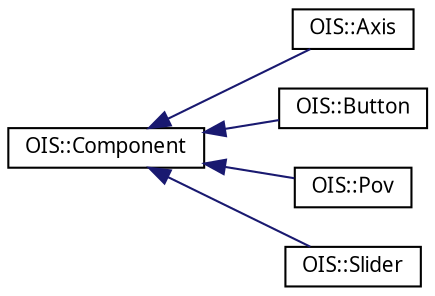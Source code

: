 digraph G
{
  edge [fontname="FreeSans.ttf",fontsize=10,labelfontname="FreeSans.ttf",labelfontsize=10];
  node [fontname="FreeSans.ttf",fontsize=10,shape=record];
  rankdir=LR;
  Node1 [label="OIS::Component",height=0.2,width=0.4,color="black", fillcolor="white", style="filled",URL="$structOIS_1_1Component.html",tooltip="Base of all device components (button, axis, etc)."];
  Node1 -> Node2 [dir=back,color="midnightblue",fontsize=10,style="solid",fontname="FreeSans.ttf"];
  Node2 [label="OIS::Axis",height=0.2,width=0.4,color="black", fillcolor="white", style="filled",URL="$structOIS_1_1Axis.html",tooltip="Axis component."];
  Node1 -> Node3 [dir=back,color="midnightblue",fontsize=10,style="solid",fontname="FreeSans.ttf"];
  Node3 [label="OIS::Button",height=0.2,width=0.4,color="black", fillcolor="white", style="filled",URL="$structOIS_1_1Button.html",tooltip="Button can be a keyboard key, mouse button, etc."];
  Node1 -> Node4 [dir=back,color="midnightblue",fontsize=10,style="solid",fontname="FreeSans.ttf"];
  Node4 [label="OIS::Pov",height=0.2,width=0.4,color="black", fillcolor="white", style="filled",URL="$structOIS_1_1Pov.html",tooltip="POV / HAT Joystick component."];
  Node1 -> Node5 [dir=back,color="midnightblue",fontsize=10,style="solid",fontname="FreeSans.ttf"];
  Node5 [label="OIS::Slider",height=0.2,width=0.4,color="black", fillcolor="white", style="filled",URL="$structOIS_1_1Slider.html",tooltip="A sliding axis - only used in Win32 Right Now."];
}
